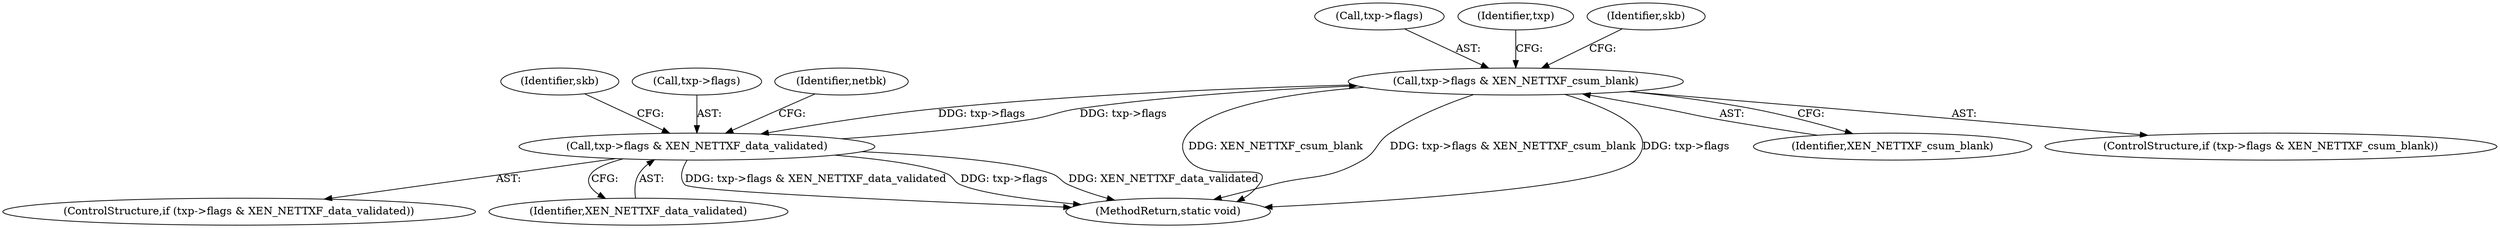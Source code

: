 digraph "0_linux_7d5145d8eb2b9791533ffe4dc003b129b9696c48_2@pointer" {
"1000221" [label="(Call,txp->flags & XEN_NETTXF_csum_blank)"];
"1000233" [label="(Call,txp->flags & XEN_NETTXF_data_validated)"];
"1000221" [label="(Call,txp->flags & XEN_NETTXF_csum_blank)"];
"1000222" [label="(Call,txp->flags)"];
"1000237" [label="(Identifier,XEN_NETTXF_data_validated)"];
"1000225" [label="(Identifier,XEN_NETTXF_csum_blank)"];
"1000240" [label="(Identifier,skb)"];
"1000234" [label="(Call,txp->flags)"];
"1000321" [label="(MethodReturn,static void)"];
"1000220" [label="(ControlStructure,if (txp->flags & XEN_NETTXF_csum_blank))"];
"1000221" [label="(Call,txp->flags & XEN_NETTXF_csum_blank)"];
"1000235" [label="(Identifier,txp)"];
"1000228" [label="(Identifier,skb)"];
"1000232" [label="(ControlStructure,if (txp->flags & XEN_NETTXF_data_validated))"];
"1000233" [label="(Call,txp->flags & XEN_NETTXF_data_validated)"];
"1000244" [label="(Identifier,netbk)"];
"1000221" -> "1000220"  [label="AST: "];
"1000221" -> "1000225"  [label="CFG: "];
"1000222" -> "1000221"  [label="AST: "];
"1000225" -> "1000221"  [label="AST: "];
"1000228" -> "1000221"  [label="CFG: "];
"1000235" -> "1000221"  [label="CFG: "];
"1000221" -> "1000321"  [label="DDG: XEN_NETTXF_csum_blank"];
"1000221" -> "1000321"  [label="DDG: txp->flags & XEN_NETTXF_csum_blank"];
"1000221" -> "1000321"  [label="DDG: txp->flags"];
"1000233" -> "1000221"  [label="DDG: txp->flags"];
"1000221" -> "1000233"  [label="DDG: txp->flags"];
"1000233" -> "1000232"  [label="AST: "];
"1000233" -> "1000237"  [label="CFG: "];
"1000234" -> "1000233"  [label="AST: "];
"1000237" -> "1000233"  [label="AST: "];
"1000240" -> "1000233"  [label="CFG: "];
"1000244" -> "1000233"  [label="CFG: "];
"1000233" -> "1000321"  [label="DDG: XEN_NETTXF_data_validated"];
"1000233" -> "1000321"  [label="DDG: txp->flags & XEN_NETTXF_data_validated"];
"1000233" -> "1000321"  [label="DDG: txp->flags"];
}
